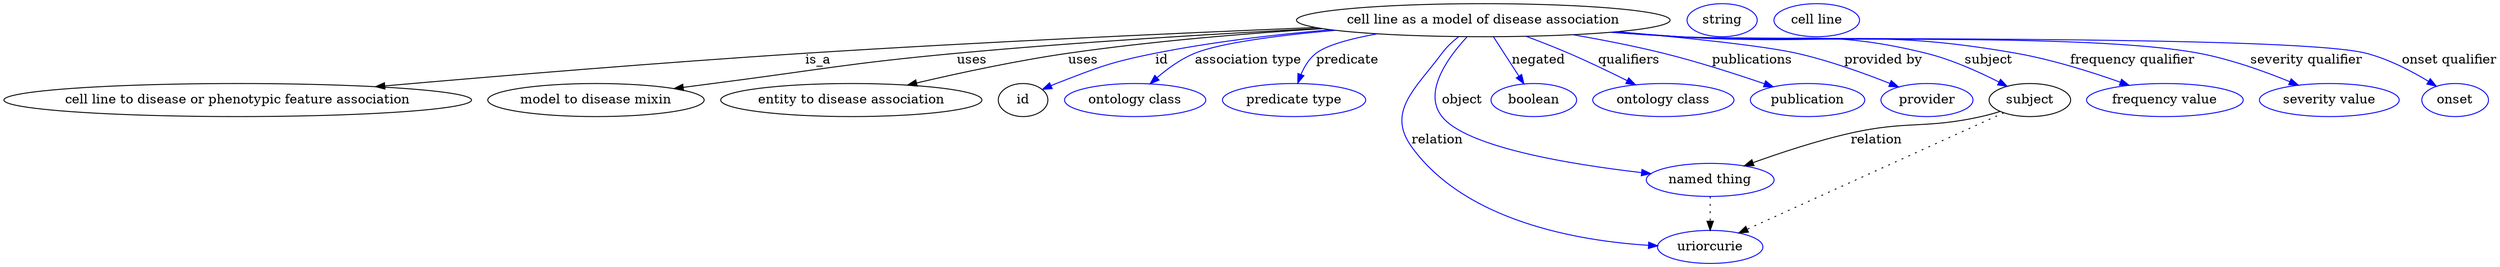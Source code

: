 digraph {
	graph [bb="0,0,2204.9,283"];
	node [label="\N"];
	"cell line as a model of disease association"	 [height=0.5,
		label="cell line as a model of disease association",
		pos="1303.6,265",
		width=4.4232];
	"cell line to disease or phenotypic feature association"	 [height=0.5,
		pos="195.63,178",
		width=5.4342];
	"cell line as a model of disease association" -> "cell line to disease or phenotypic feature association"	 [label=is_a,
		lp="705.63,221.5",
		pos="e,318.54,192.04 1156.5,258.07 1033,251.83 852.2,241.7 694.63,229 570.43,218.99 429.18,204.23 328.74,193.17"];
	"model to disease mixin"	 [height=0.5,
		pos="502.63,178",
		width=2.5998];
	"cell line as a model of disease association" -> "model to disease mixin"	 [label=uses,
		lp="846.63,221.5",
		pos="e,571.29,190.29 1162.6,256.63 1069.3,250.49 944.52,241.12 834.63,229 732.42,217.73 707.18,212.19 605.63,196 597.73,194.74 589.5,\
193.38 581.28,191.99"];
	"entity to disease association"	 [height=0.5,
		pos="723.63,178",
		width=3.0331];
	"cell line as a model of disease association" -> "entity to disease association"	 [label=uses,
		lp="942.63,221.5",
		pos="e,778.09,193.72 1163.9,256.36 1093.6,250.78 1007.3,242.07 930.63,229 882.26,220.75 828.48,207.37 787.86,196.38"];
	id	 [height=0.5,
		pos="877.63,178",
		width=0.75];
	"cell line as a model of disease association" -> id	 [color=blue,
		label=id,
		lp="1012.1,221.5",
		pos="e,899.13,189.29 1170.2,255.14 1118.7,249.69 1059.5,241.42 1006.6,229 963.94,218.97 953.99,213.17 913.63,196 911.85,195.24 910.03,\
194.43 908.2,193.6",
		style=solid];
	"association type"	 [color=blue,
		height=0.5,
		label="ontology class",
		pos="984.63,178",
		width=1.7151];
	"cell line as a model of disease association" -> "association type"	 [color=blue,
		label="association type",
		lp="1089.6,221.5",
		pos="e,1000.5,195.59 1177.7,253.98 1124.6,247.99 1069.6,239.61 1045.6,229 1031.6,222.78 1018.3,212.37 1007.7,202.56",
		style=solid];
	predicate	 [color=blue,
		height=0.5,
		label="predicate type",
		pos="1124.6,178",
		width=1.679];
	"cell line as a model of disease association" -> predicate	 [color=blue,
		label=predicate,
		lp="1173.6,221.5",
		pos="e,1128.8,196.09 1210.6,250.33 1183.8,244.63 1159.1,237.42 1148.6,229 1141.2,223.01 1136,214.2 1132.3,205.58",
		style=solid];
	object	 [color=blue,
		height=0.5,
		label="named thing",
		pos="1505.6,91",
		width=1.5346];
	"cell line as a model of disease association" -> object	 [color=blue,
		label=object,
		lp="1284.6,178",
		pos="e,1455.2,98.447 1288.1,247.06 1270.8,224.79 1247.7,186.5 1267.6,160 1289,131.55 1382.1,111.06 1445.3,100.12",
		style=solid];
	relation	 [color=blue,
		height=0.5,
		label=uriorcurie,
		pos="1505.6,18",
		width=1.2638];
	"cell line as a model of disease association" -> relation	 [color=blue,
		label=relation,
		lp="1269.6,134.5",
		pos="e,1461.4,22.228 1279.8,247.12 1274.1,241.84 1268.6,235.67 1264.6,229 1241.4,189.45 1223.3,165.26 1248.6,127 1293.5,59.194 1390,33.447 \
1451.1,23.754",
		style=solid];
	negated	 [color=blue,
		height=0.5,
		label=boolean,
		pos="1348.6,178",
		width=1.0652];
	"cell line as a model of disease association" -> negated	 [color=blue,
		label=negated,
		lp="1351.1,221.5",
		pos="e,1339.5,195.71 1313,246.97 1319.3,234.76 1327.7,218.41 1334.8,204.7",
		style=solid];
	qualifiers	 [color=blue,
		height=0.5,
		label="ontology class",
		pos="1466.6,178",
		width=1.7151];
	"cell line as a model of disease association" -> qualifiers	 [color=blue,
		label=qualifiers,
		lp="1430.6,221.5",
		pos="e,1438.9,194.27 1340.2,247.46 1351.9,241.72 1364.9,235.21 1376.6,229 1394.4,219.57 1413.9,208.61 1430.2,199.27",
		style=solid];
	publications	 [color=blue,
		height=0.5,
		label=publication,
		pos="1596.6,178",
		width=1.3902];
	"cell line as a model of disease association" -> publications	 [color=blue,
		label=publications,
		lp="1536.1,221.5",
		pos="e,1563.8,191.72 1381.6,249.27 1407,243.58 1435.2,236.65 1460.6,229 1492.6,219.4 1527.8,206.1 1554.4,195.5",
		style=solid];
	"provided by"	 [color=blue,
		height=0.5,
		label=provider,
		pos="1704.6,178",
		width=1.1193];
	"cell line as a model of disease association" -> "provided by"	 [color=blue,
		label="provided by",
		lp="1651.6,221.5",
		pos="e,1676.7,191.15 1418.4,252.45 1478.1,245.37 1544.6,236.47 1573.6,229 1606.1,220.64 1641.5,206.56 1667.3,195.3",
		style=solid];
	subject	 [height=0.5,
		pos="1798.6,178",
		width=0.99297];
	"cell line as a model of disease association" -> subject	 [color=blue,
		label=subject,
		lp="1749.1,221.5",
		pos="e,1775.1,191.89 1417.9,252.38 1435.9,250.51 1454.3,248.65 1471.6,247 1568,237.84 1595.1,253.73 1688.6,229 1715.9,221.78 1744.8,208.13 \
1766.1,196.76",
		style=solid];
	"frequency qualifier"	 [color=blue,
		height=0.5,
		label="frequency value",
		pos="1919.6,178",
		width=1.8776];
	"cell line as a model of disease association" -> "frequency qualifier"	 [color=blue,
		label="frequency qualifier",
		lp="1878.6,221.5",
		pos="e,1884.2,193.4 1416.1,252.21 1434.6,250.32 1453.7,248.5 1471.6,247 1605.2,235.86 1641.2,255.21 1772.6,229 1807.9,221.98 1846.1,208.49 \
1874.8,197.15",
		style=solid];
	"severity qualifier"	 [color=blue,
		height=0.5,
		label="severity value",
		pos="2064.6,178",
		width=1.661];
	"cell line as a model of disease association" -> "severity qualifier"	 [color=blue,
		label="severity qualifier",
		lp="2029.1,221.5",
		pos="e,2033.8,193.52 1414.7,252.03 1433.7,250.12 1453.2,248.34 1471.6,247 1574.3,239.51 1833.9,250.1 1934.6,229 1965.9,222.46 1999.4,\
209.15 2024.5,197.77",
		style=solid];
	"onset qualifier"	 [color=blue,
		height=0.5,
		label=onset,
		pos="2175.6,178",
		width=0.81243];
	"cell line as a model of disease association" -> "onset qualifier"	 [color=blue,
		label="onset qualifier",
		lp="2155.1,221.5",
		pos="e,2156.2,191.82 1413.8,251.97 1433,250.04 1452.9,248.28 1471.6,247 1539.1,242.4 2014.3,246.31 2079.6,229 2104.1,222.52 2129.3,208.84 \
2147.7,197.28",
		style=solid];
	association_id	 [color=blue,
		height=0.5,
		label=string,
		pos="1511.6,265",
		width=0.84854];
	object -> relation	 [pos="e,1505.6,36.09 1505.6,72.955 1505.6,64.883 1505.6,55.176 1505.6,46.182",
		style=dotted];
	subject -> object	 [label=relation,
		lp="1658.6,134.5",
		pos="e,1537.8,105.67 1771.4,165.95 1765.6,163.72 1759.5,161.6 1753.6,160 1703.3,146.22 1688,155.48 1637.6,142 1606.6,133.7 1572.8,120.57 \
1547.2,109.71"];
	subject -> relation	 [pos="e,1532.4,32.59 1774.2,164.63 1722.3,136.34 1601.4,70.318 1541.1,37.39",
		style=dotted];
	"cell line as a model of disease association_subject"	 [color=blue,
		height=0.5,
		label="cell line",
		pos="1599.6,265",
		width=1.0832];
}
